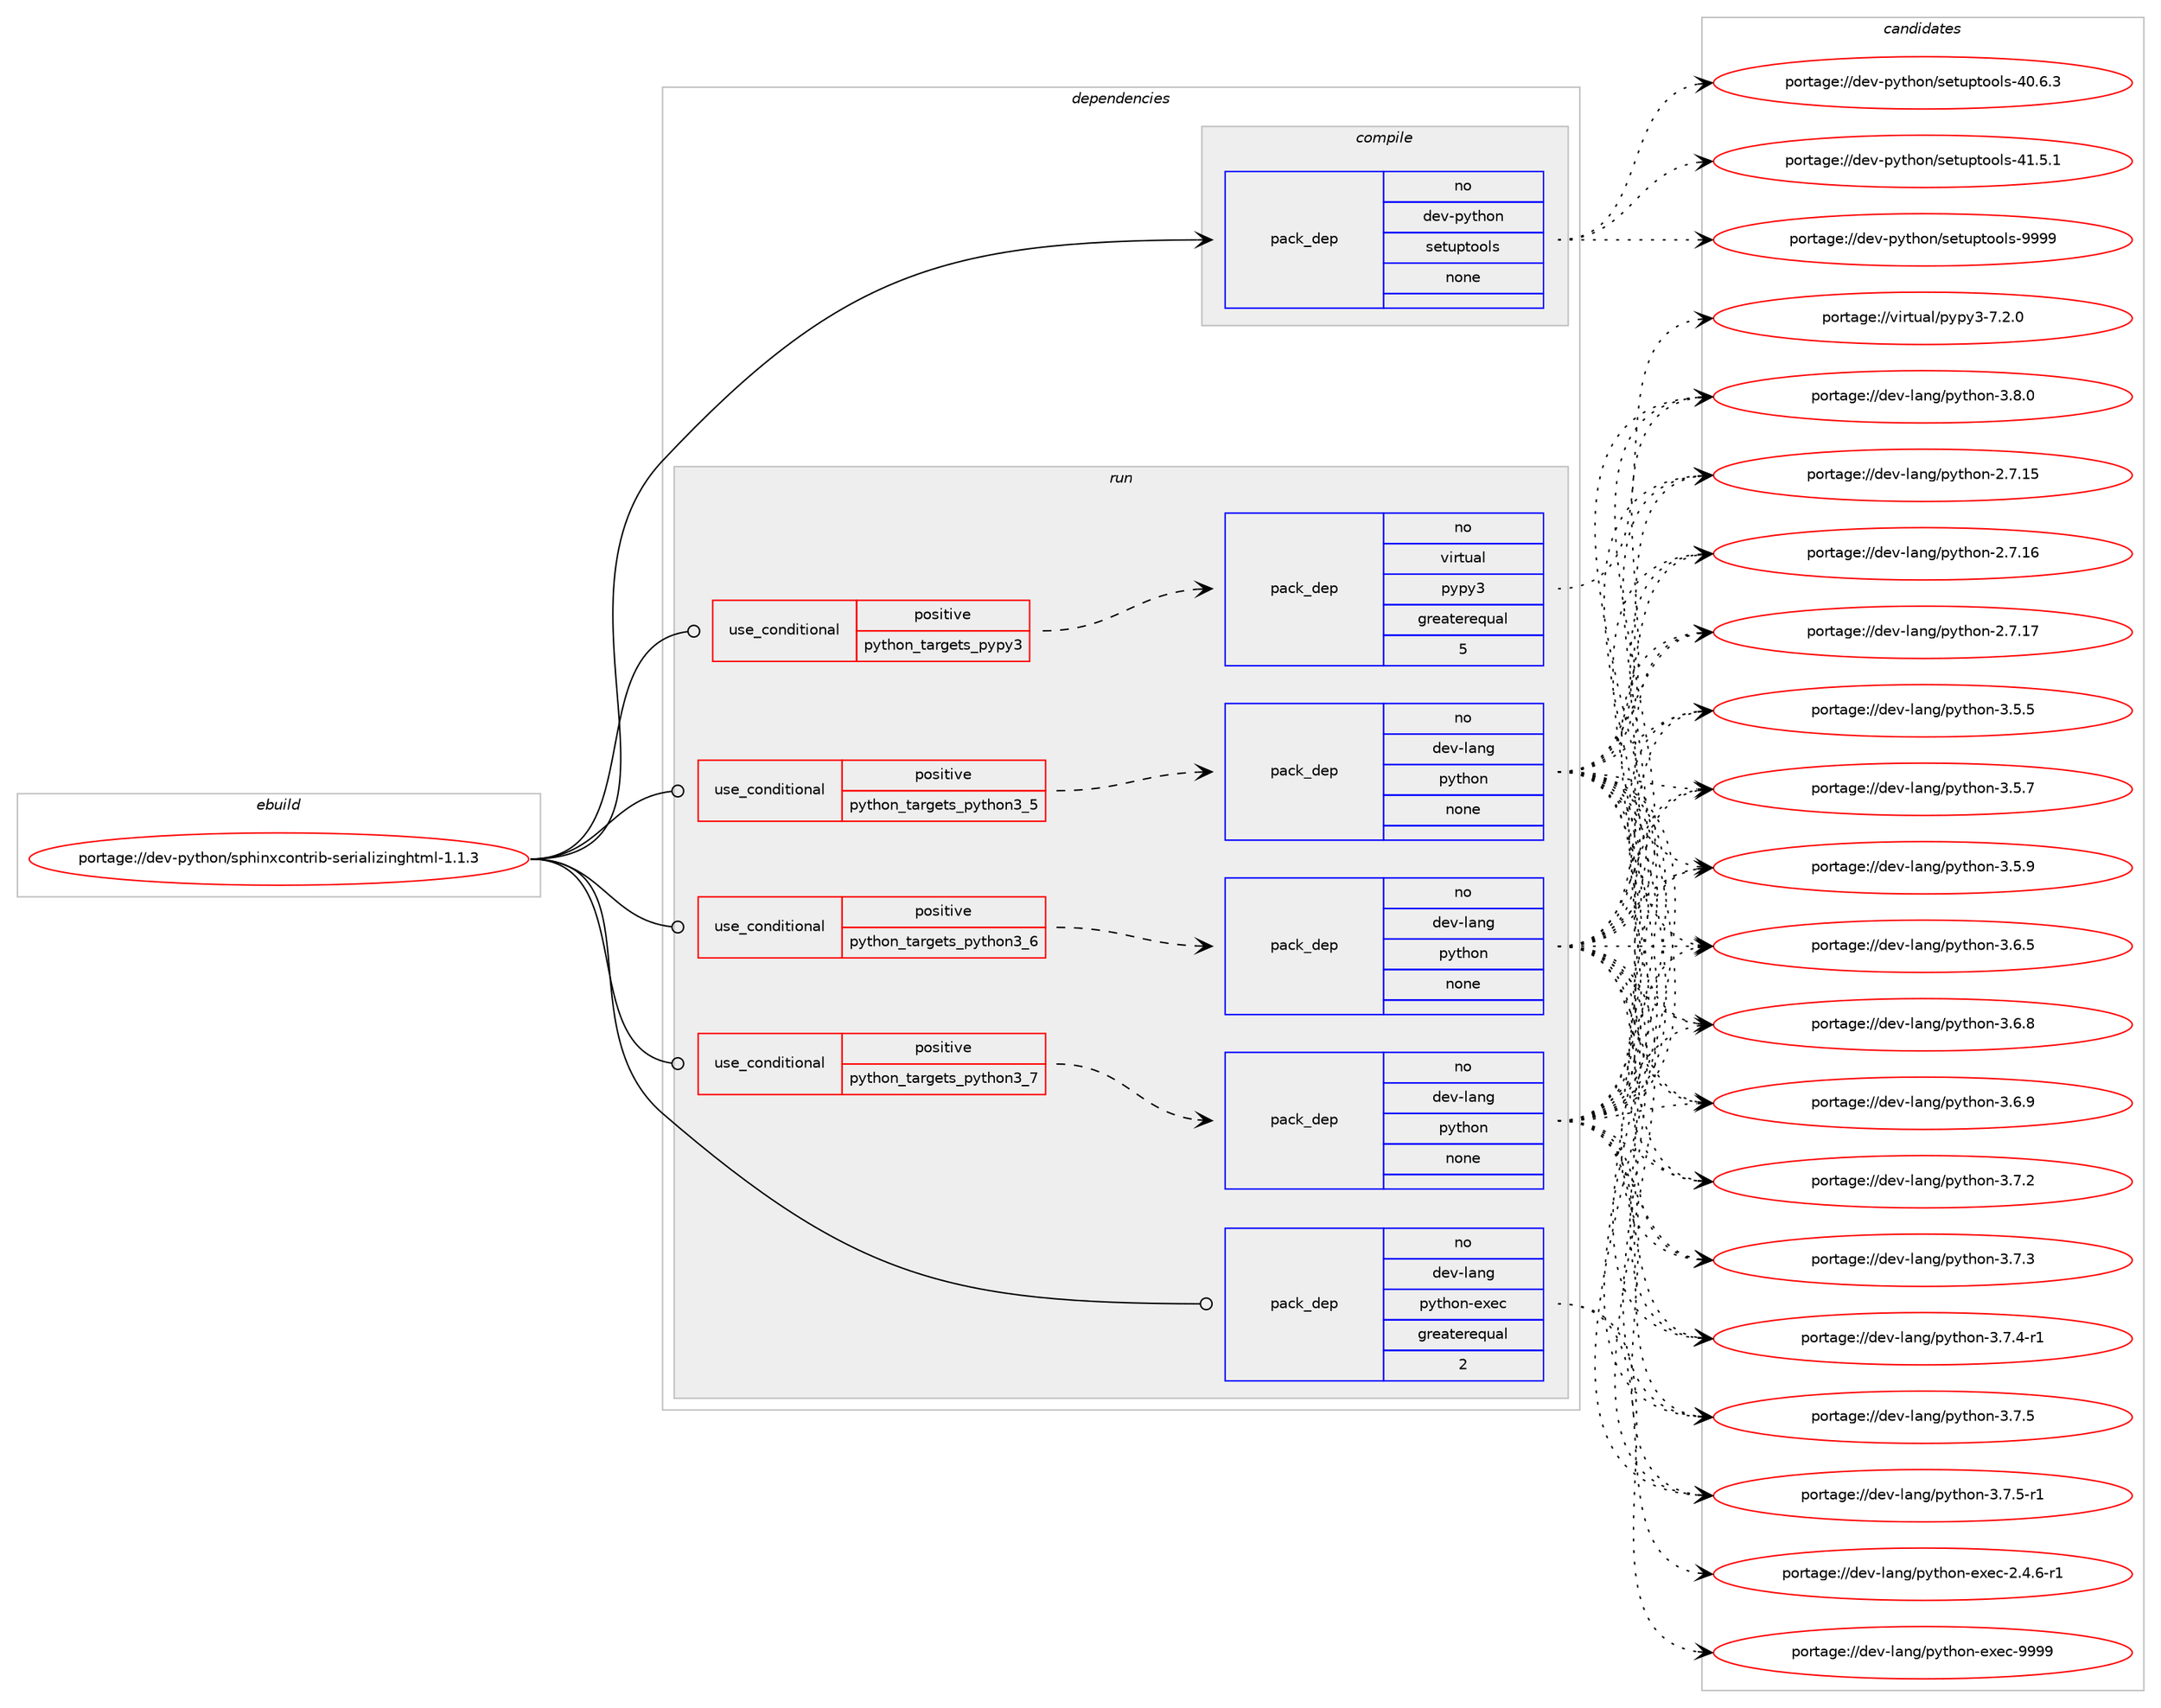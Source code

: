 digraph prolog {

# *************
# Graph options
# *************

newrank=true;
concentrate=true;
compound=true;
graph [rankdir=LR,fontname=Helvetica,fontsize=10,ranksep=1.5];#, ranksep=2.5, nodesep=0.2];
edge  [arrowhead=vee];
node  [fontname=Helvetica,fontsize=10];

# **********
# The ebuild
# **********

subgraph cluster_leftcol {
color=gray;
rank=same;
label=<<i>ebuild</i>>;
id [label="portage://dev-python/sphinxcontrib-serializinghtml-1.1.3", color=red, width=4, href="../dev-python/sphinxcontrib-serializinghtml-1.1.3.svg"];
}

# ****************
# The dependencies
# ****************

subgraph cluster_midcol {
color=gray;
label=<<i>dependencies</i>>;
subgraph cluster_compile {
fillcolor="#eeeeee";
style=filled;
label=<<i>compile</i>>;
subgraph pack131062 {
dependency173561 [label=<<TABLE BORDER="0" CELLBORDER="1" CELLSPACING="0" CELLPADDING="4" WIDTH="220"><TR><TD ROWSPAN="6" CELLPADDING="30">pack_dep</TD></TR><TR><TD WIDTH="110">no</TD></TR><TR><TD>dev-python</TD></TR><TR><TD>setuptools</TD></TR><TR><TD>none</TD></TR><TR><TD></TD></TR></TABLE>>, shape=none, color=blue];
}
id:e -> dependency173561:w [weight=20,style="solid",arrowhead="vee"];
}
subgraph cluster_compileandrun {
fillcolor="#eeeeee";
style=filled;
label=<<i>compile and run</i>>;
}
subgraph cluster_run {
fillcolor="#eeeeee";
style=filled;
label=<<i>run</i>>;
subgraph cond39096 {
dependency173562 [label=<<TABLE BORDER="0" CELLBORDER="1" CELLSPACING="0" CELLPADDING="4"><TR><TD ROWSPAN="3" CELLPADDING="10">use_conditional</TD></TR><TR><TD>positive</TD></TR><TR><TD>python_targets_pypy3</TD></TR></TABLE>>, shape=none, color=red];
subgraph pack131063 {
dependency173563 [label=<<TABLE BORDER="0" CELLBORDER="1" CELLSPACING="0" CELLPADDING="4" WIDTH="220"><TR><TD ROWSPAN="6" CELLPADDING="30">pack_dep</TD></TR><TR><TD WIDTH="110">no</TD></TR><TR><TD>virtual</TD></TR><TR><TD>pypy3</TD></TR><TR><TD>greaterequal</TD></TR><TR><TD>5</TD></TR></TABLE>>, shape=none, color=blue];
}
dependency173562:e -> dependency173563:w [weight=20,style="dashed",arrowhead="vee"];
}
id:e -> dependency173562:w [weight=20,style="solid",arrowhead="odot"];
subgraph cond39097 {
dependency173564 [label=<<TABLE BORDER="0" CELLBORDER="1" CELLSPACING="0" CELLPADDING="4"><TR><TD ROWSPAN="3" CELLPADDING="10">use_conditional</TD></TR><TR><TD>positive</TD></TR><TR><TD>python_targets_python3_5</TD></TR></TABLE>>, shape=none, color=red];
subgraph pack131064 {
dependency173565 [label=<<TABLE BORDER="0" CELLBORDER="1" CELLSPACING="0" CELLPADDING="4" WIDTH="220"><TR><TD ROWSPAN="6" CELLPADDING="30">pack_dep</TD></TR><TR><TD WIDTH="110">no</TD></TR><TR><TD>dev-lang</TD></TR><TR><TD>python</TD></TR><TR><TD>none</TD></TR><TR><TD></TD></TR></TABLE>>, shape=none, color=blue];
}
dependency173564:e -> dependency173565:w [weight=20,style="dashed",arrowhead="vee"];
}
id:e -> dependency173564:w [weight=20,style="solid",arrowhead="odot"];
subgraph cond39098 {
dependency173566 [label=<<TABLE BORDER="0" CELLBORDER="1" CELLSPACING="0" CELLPADDING="4"><TR><TD ROWSPAN="3" CELLPADDING="10">use_conditional</TD></TR><TR><TD>positive</TD></TR><TR><TD>python_targets_python3_6</TD></TR></TABLE>>, shape=none, color=red];
subgraph pack131065 {
dependency173567 [label=<<TABLE BORDER="0" CELLBORDER="1" CELLSPACING="0" CELLPADDING="4" WIDTH="220"><TR><TD ROWSPAN="6" CELLPADDING="30">pack_dep</TD></TR><TR><TD WIDTH="110">no</TD></TR><TR><TD>dev-lang</TD></TR><TR><TD>python</TD></TR><TR><TD>none</TD></TR><TR><TD></TD></TR></TABLE>>, shape=none, color=blue];
}
dependency173566:e -> dependency173567:w [weight=20,style="dashed",arrowhead="vee"];
}
id:e -> dependency173566:w [weight=20,style="solid",arrowhead="odot"];
subgraph cond39099 {
dependency173568 [label=<<TABLE BORDER="0" CELLBORDER="1" CELLSPACING="0" CELLPADDING="4"><TR><TD ROWSPAN="3" CELLPADDING="10">use_conditional</TD></TR><TR><TD>positive</TD></TR><TR><TD>python_targets_python3_7</TD></TR></TABLE>>, shape=none, color=red];
subgraph pack131066 {
dependency173569 [label=<<TABLE BORDER="0" CELLBORDER="1" CELLSPACING="0" CELLPADDING="4" WIDTH="220"><TR><TD ROWSPAN="6" CELLPADDING="30">pack_dep</TD></TR><TR><TD WIDTH="110">no</TD></TR><TR><TD>dev-lang</TD></TR><TR><TD>python</TD></TR><TR><TD>none</TD></TR><TR><TD></TD></TR></TABLE>>, shape=none, color=blue];
}
dependency173568:e -> dependency173569:w [weight=20,style="dashed",arrowhead="vee"];
}
id:e -> dependency173568:w [weight=20,style="solid",arrowhead="odot"];
subgraph pack131067 {
dependency173570 [label=<<TABLE BORDER="0" CELLBORDER="1" CELLSPACING="0" CELLPADDING="4" WIDTH="220"><TR><TD ROWSPAN="6" CELLPADDING="30">pack_dep</TD></TR><TR><TD WIDTH="110">no</TD></TR><TR><TD>dev-lang</TD></TR><TR><TD>python-exec</TD></TR><TR><TD>greaterequal</TD></TR><TR><TD>2</TD></TR></TABLE>>, shape=none, color=blue];
}
id:e -> dependency173570:w [weight=20,style="solid",arrowhead="odot"];
}
}

# **************
# The candidates
# **************

subgraph cluster_choices {
rank=same;
color=gray;
label=<<i>candidates</i>>;

subgraph choice131062 {
color=black;
nodesep=1;
choiceportage100101118451121211161041111104711510111611711211611111110811545524846544651 [label="portage://dev-python/setuptools-40.6.3", color=red, width=4,href="../dev-python/setuptools-40.6.3.svg"];
choiceportage100101118451121211161041111104711510111611711211611111110811545524946534649 [label="portage://dev-python/setuptools-41.5.1", color=red, width=4,href="../dev-python/setuptools-41.5.1.svg"];
choiceportage10010111845112121116104111110471151011161171121161111111081154557575757 [label="portage://dev-python/setuptools-9999", color=red, width=4,href="../dev-python/setuptools-9999.svg"];
dependency173561:e -> choiceportage100101118451121211161041111104711510111611711211611111110811545524846544651:w [style=dotted,weight="100"];
dependency173561:e -> choiceportage100101118451121211161041111104711510111611711211611111110811545524946534649:w [style=dotted,weight="100"];
dependency173561:e -> choiceportage10010111845112121116104111110471151011161171121161111111081154557575757:w [style=dotted,weight="100"];
}
subgraph choice131063 {
color=black;
nodesep=1;
choiceportage118105114116117971084711212111212151455546504648 [label="portage://virtual/pypy3-7.2.0", color=red, width=4,href="../virtual/pypy3-7.2.0.svg"];
dependency173563:e -> choiceportage118105114116117971084711212111212151455546504648:w [style=dotted,weight="100"];
}
subgraph choice131064 {
color=black;
nodesep=1;
choiceportage10010111845108971101034711212111610411111045504655464953 [label="portage://dev-lang/python-2.7.15", color=red, width=4,href="../dev-lang/python-2.7.15.svg"];
choiceportage10010111845108971101034711212111610411111045504655464954 [label="portage://dev-lang/python-2.7.16", color=red, width=4,href="../dev-lang/python-2.7.16.svg"];
choiceportage10010111845108971101034711212111610411111045504655464955 [label="portage://dev-lang/python-2.7.17", color=red, width=4,href="../dev-lang/python-2.7.17.svg"];
choiceportage100101118451089711010347112121116104111110455146534653 [label="portage://dev-lang/python-3.5.5", color=red, width=4,href="../dev-lang/python-3.5.5.svg"];
choiceportage100101118451089711010347112121116104111110455146534655 [label="portage://dev-lang/python-3.5.7", color=red, width=4,href="../dev-lang/python-3.5.7.svg"];
choiceportage100101118451089711010347112121116104111110455146534657 [label="portage://dev-lang/python-3.5.9", color=red, width=4,href="../dev-lang/python-3.5.9.svg"];
choiceportage100101118451089711010347112121116104111110455146544653 [label="portage://dev-lang/python-3.6.5", color=red, width=4,href="../dev-lang/python-3.6.5.svg"];
choiceportage100101118451089711010347112121116104111110455146544656 [label="portage://dev-lang/python-3.6.8", color=red, width=4,href="../dev-lang/python-3.6.8.svg"];
choiceportage100101118451089711010347112121116104111110455146544657 [label="portage://dev-lang/python-3.6.9", color=red, width=4,href="../dev-lang/python-3.6.9.svg"];
choiceportage100101118451089711010347112121116104111110455146554650 [label="portage://dev-lang/python-3.7.2", color=red, width=4,href="../dev-lang/python-3.7.2.svg"];
choiceportage100101118451089711010347112121116104111110455146554651 [label="portage://dev-lang/python-3.7.3", color=red, width=4,href="../dev-lang/python-3.7.3.svg"];
choiceportage1001011184510897110103471121211161041111104551465546524511449 [label="portage://dev-lang/python-3.7.4-r1", color=red, width=4,href="../dev-lang/python-3.7.4-r1.svg"];
choiceportage100101118451089711010347112121116104111110455146554653 [label="portage://dev-lang/python-3.7.5", color=red, width=4,href="../dev-lang/python-3.7.5.svg"];
choiceportage1001011184510897110103471121211161041111104551465546534511449 [label="portage://dev-lang/python-3.7.5-r1", color=red, width=4,href="../dev-lang/python-3.7.5-r1.svg"];
choiceportage100101118451089711010347112121116104111110455146564648 [label="portage://dev-lang/python-3.8.0", color=red, width=4,href="../dev-lang/python-3.8.0.svg"];
dependency173565:e -> choiceportage10010111845108971101034711212111610411111045504655464953:w [style=dotted,weight="100"];
dependency173565:e -> choiceportage10010111845108971101034711212111610411111045504655464954:w [style=dotted,weight="100"];
dependency173565:e -> choiceportage10010111845108971101034711212111610411111045504655464955:w [style=dotted,weight="100"];
dependency173565:e -> choiceportage100101118451089711010347112121116104111110455146534653:w [style=dotted,weight="100"];
dependency173565:e -> choiceportage100101118451089711010347112121116104111110455146534655:w [style=dotted,weight="100"];
dependency173565:e -> choiceportage100101118451089711010347112121116104111110455146534657:w [style=dotted,weight="100"];
dependency173565:e -> choiceportage100101118451089711010347112121116104111110455146544653:w [style=dotted,weight="100"];
dependency173565:e -> choiceportage100101118451089711010347112121116104111110455146544656:w [style=dotted,weight="100"];
dependency173565:e -> choiceportage100101118451089711010347112121116104111110455146544657:w [style=dotted,weight="100"];
dependency173565:e -> choiceportage100101118451089711010347112121116104111110455146554650:w [style=dotted,weight="100"];
dependency173565:e -> choiceportage100101118451089711010347112121116104111110455146554651:w [style=dotted,weight="100"];
dependency173565:e -> choiceportage1001011184510897110103471121211161041111104551465546524511449:w [style=dotted,weight="100"];
dependency173565:e -> choiceportage100101118451089711010347112121116104111110455146554653:w [style=dotted,weight="100"];
dependency173565:e -> choiceportage1001011184510897110103471121211161041111104551465546534511449:w [style=dotted,weight="100"];
dependency173565:e -> choiceportage100101118451089711010347112121116104111110455146564648:w [style=dotted,weight="100"];
}
subgraph choice131065 {
color=black;
nodesep=1;
choiceportage10010111845108971101034711212111610411111045504655464953 [label="portage://dev-lang/python-2.7.15", color=red, width=4,href="../dev-lang/python-2.7.15.svg"];
choiceportage10010111845108971101034711212111610411111045504655464954 [label="portage://dev-lang/python-2.7.16", color=red, width=4,href="../dev-lang/python-2.7.16.svg"];
choiceportage10010111845108971101034711212111610411111045504655464955 [label="portage://dev-lang/python-2.7.17", color=red, width=4,href="../dev-lang/python-2.7.17.svg"];
choiceportage100101118451089711010347112121116104111110455146534653 [label="portage://dev-lang/python-3.5.5", color=red, width=4,href="../dev-lang/python-3.5.5.svg"];
choiceportage100101118451089711010347112121116104111110455146534655 [label="portage://dev-lang/python-3.5.7", color=red, width=4,href="../dev-lang/python-3.5.7.svg"];
choiceportage100101118451089711010347112121116104111110455146534657 [label="portage://dev-lang/python-3.5.9", color=red, width=4,href="../dev-lang/python-3.5.9.svg"];
choiceportage100101118451089711010347112121116104111110455146544653 [label="portage://dev-lang/python-3.6.5", color=red, width=4,href="../dev-lang/python-3.6.5.svg"];
choiceportage100101118451089711010347112121116104111110455146544656 [label="portage://dev-lang/python-3.6.8", color=red, width=4,href="../dev-lang/python-3.6.8.svg"];
choiceportage100101118451089711010347112121116104111110455146544657 [label="portage://dev-lang/python-3.6.9", color=red, width=4,href="../dev-lang/python-3.6.9.svg"];
choiceportage100101118451089711010347112121116104111110455146554650 [label="portage://dev-lang/python-3.7.2", color=red, width=4,href="../dev-lang/python-3.7.2.svg"];
choiceportage100101118451089711010347112121116104111110455146554651 [label="portage://dev-lang/python-3.7.3", color=red, width=4,href="../dev-lang/python-3.7.3.svg"];
choiceportage1001011184510897110103471121211161041111104551465546524511449 [label="portage://dev-lang/python-3.7.4-r1", color=red, width=4,href="../dev-lang/python-3.7.4-r1.svg"];
choiceportage100101118451089711010347112121116104111110455146554653 [label="portage://dev-lang/python-3.7.5", color=red, width=4,href="../dev-lang/python-3.7.5.svg"];
choiceportage1001011184510897110103471121211161041111104551465546534511449 [label="portage://dev-lang/python-3.7.5-r1", color=red, width=4,href="../dev-lang/python-3.7.5-r1.svg"];
choiceportage100101118451089711010347112121116104111110455146564648 [label="portage://dev-lang/python-3.8.0", color=red, width=4,href="../dev-lang/python-3.8.0.svg"];
dependency173567:e -> choiceportage10010111845108971101034711212111610411111045504655464953:w [style=dotted,weight="100"];
dependency173567:e -> choiceportage10010111845108971101034711212111610411111045504655464954:w [style=dotted,weight="100"];
dependency173567:e -> choiceportage10010111845108971101034711212111610411111045504655464955:w [style=dotted,weight="100"];
dependency173567:e -> choiceportage100101118451089711010347112121116104111110455146534653:w [style=dotted,weight="100"];
dependency173567:e -> choiceportage100101118451089711010347112121116104111110455146534655:w [style=dotted,weight="100"];
dependency173567:e -> choiceportage100101118451089711010347112121116104111110455146534657:w [style=dotted,weight="100"];
dependency173567:e -> choiceportage100101118451089711010347112121116104111110455146544653:w [style=dotted,weight="100"];
dependency173567:e -> choiceportage100101118451089711010347112121116104111110455146544656:w [style=dotted,weight="100"];
dependency173567:e -> choiceportage100101118451089711010347112121116104111110455146544657:w [style=dotted,weight="100"];
dependency173567:e -> choiceportage100101118451089711010347112121116104111110455146554650:w [style=dotted,weight="100"];
dependency173567:e -> choiceportage100101118451089711010347112121116104111110455146554651:w [style=dotted,weight="100"];
dependency173567:e -> choiceportage1001011184510897110103471121211161041111104551465546524511449:w [style=dotted,weight="100"];
dependency173567:e -> choiceportage100101118451089711010347112121116104111110455146554653:w [style=dotted,weight="100"];
dependency173567:e -> choiceportage1001011184510897110103471121211161041111104551465546534511449:w [style=dotted,weight="100"];
dependency173567:e -> choiceportage100101118451089711010347112121116104111110455146564648:w [style=dotted,weight="100"];
}
subgraph choice131066 {
color=black;
nodesep=1;
choiceportage10010111845108971101034711212111610411111045504655464953 [label="portage://dev-lang/python-2.7.15", color=red, width=4,href="../dev-lang/python-2.7.15.svg"];
choiceportage10010111845108971101034711212111610411111045504655464954 [label="portage://dev-lang/python-2.7.16", color=red, width=4,href="../dev-lang/python-2.7.16.svg"];
choiceportage10010111845108971101034711212111610411111045504655464955 [label="portage://dev-lang/python-2.7.17", color=red, width=4,href="../dev-lang/python-2.7.17.svg"];
choiceportage100101118451089711010347112121116104111110455146534653 [label="portage://dev-lang/python-3.5.5", color=red, width=4,href="../dev-lang/python-3.5.5.svg"];
choiceportage100101118451089711010347112121116104111110455146534655 [label="portage://dev-lang/python-3.5.7", color=red, width=4,href="../dev-lang/python-3.5.7.svg"];
choiceportage100101118451089711010347112121116104111110455146534657 [label="portage://dev-lang/python-3.5.9", color=red, width=4,href="../dev-lang/python-3.5.9.svg"];
choiceportage100101118451089711010347112121116104111110455146544653 [label="portage://dev-lang/python-3.6.5", color=red, width=4,href="../dev-lang/python-3.6.5.svg"];
choiceportage100101118451089711010347112121116104111110455146544656 [label="portage://dev-lang/python-3.6.8", color=red, width=4,href="../dev-lang/python-3.6.8.svg"];
choiceportage100101118451089711010347112121116104111110455146544657 [label="portage://dev-lang/python-3.6.9", color=red, width=4,href="../dev-lang/python-3.6.9.svg"];
choiceportage100101118451089711010347112121116104111110455146554650 [label="portage://dev-lang/python-3.7.2", color=red, width=4,href="../dev-lang/python-3.7.2.svg"];
choiceportage100101118451089711010347112121116104111110455146554651 [label="portage://dev-lang/python-3.7.3", color=red, width=4,href="../dev-lang/python-3.7.3.svg"];
choiceportage1001011184510897110103471121211161041111104551465546524511449 [label="portage://dev-lang/python-3.7.4-r1", color=red, width=4,href="../dev-lang/python-3.7.4-r1.svg"];
choiceportage100101118451089711010347112121116104111110455146554653 [label="portage://dev-lang/python-3.7.5", color=red, width=4,href="../dev-lang/python-3.7.5.svg"];
choiceportage1001011184510897110103471121211161041111104551465546534511449 [label="portage://dev-lang/python-3.7.5-r1", color=red, width=4,href="../dev-lang/python-3.7.5-r1.svg"];
choiceportage100101118451089711010347112121116104111110455146564648 [label="portage://dev-lang/python-3.8.0", color=red, width=4,href="../dev-lang/python-3.8.0.svg"];
dependency173569:e -> choiceportage10010111845108971101034711212111610411111045504655464953:w [style=dotted,weight="100"];
dependency173569:e -> choiceportage10010111845108971101034711212111610411111045504655464954:w [style=dotted,weight="100"];
dependency173569:e -> choiceportage10010111845108971101034711212111610411111045504655464955:w [style=dotted,weight="100"];
dependency173569:e -> choiceportage100101118451089711010347112121116104111110455146534653:w [style=dotted,weight="100"];
dependency173569:e -> choiceportage100101118451089711010347112121116104111110455146534655:w [style=dotted,weight="100"];
dependency173569:e -> choiceportage100101118451089711010347112121116104111110455146534657:w [style=dotted,weight="100"];
dependency173569:e -> choiceportage100101118451089711010347112121116104111110455146544653:w [style=dotted,weight="100"];
dependency173569:e -> choiceportage100101118451089711010347112121116104111110455146544656:w [style=dotted,weight="100"];
dependency173569:e -> choiceportage100101118451089711010347112121116104111110455146544657:w [style=dotted,weight="100"];
dependency173569:e -> choiceportage100101118451089711010347112121116104111110455146554650:w [style=dotted,weight="100"];
dependency173569:e -> choiceportage100101118451089711010347112121116104111110455146554651:w [style=dotted,weight="100"];
dependency173569:e -> choiceportage1001011184510897110103471121211161041111104551465546524511449:w [style=dotted,weight="100"];
dependency173569:e -> choiceportage100101118451089711010347112121116104111110455146554653:w [style=dotted,weight="100"];
dependency173569:e -> choiceportage1001011184510897110103471121211161041111104551465546534511449:w [style=dotted,weight="100"];
dependency173569:e -> choiceportage100101118451089711010347112121116104111110455146564648:w [style=dotted,weight="100"];
}
subgraph choice131067 {
color=black;
nodesep=1;
choiceportage10010111845108971101034711212111610411111045101120101994550465246544511449 [label="portage://dev-lang/python-exec-2.4.6-r1", color=red, width=4,href="../dev-lang/python-exec-2.4.6-r1.svg"];
choiceportage10010111845108971101034711212111610411111045101120101994557575757 [label="portage://dev-lang/python-exec-9999", color=red, width=4,href="../dev-lang/python-exec-9999.svg"];
dependency173570:e -> choiceportage10010111845108971101034711212111610411111045101120101994550465246544511449:w [style=dotted,weight="100"];
dependency173570:e -> choiceportage10010111845108971101034711212111610411111045101120101994557575757:w [style=dotted,weight="100"];
}
}

}
